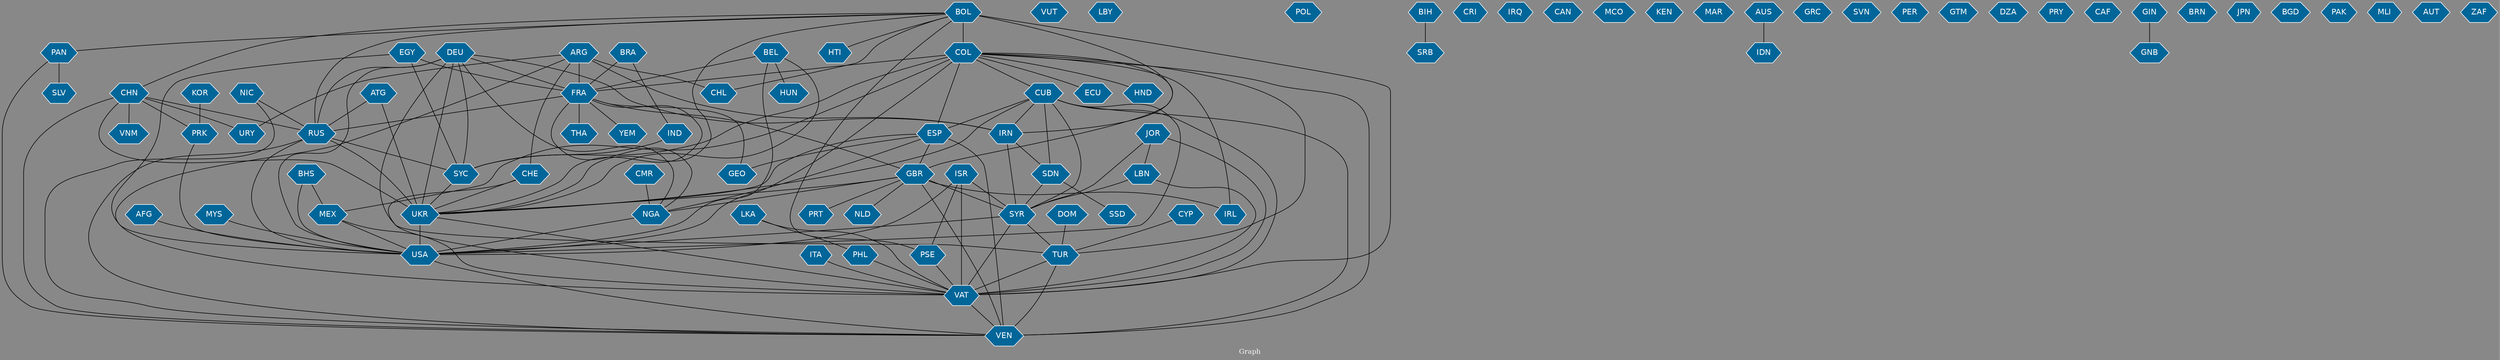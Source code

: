 // Countries together in item graph
graph {
	graph [bgcolor="#888888" fontcolor=white fontsize=12 label="Graph" outputorder=edgesfirst overlap=prism]
	node [color=white fillcolor="#006699" fontcolor=white fontname=Helvetica shape=hexagon style=filled]
	edge [arrowhead=open color=black fontcolor=white fontname=Courier fontsize=12]
		URY [label=URY]
		ARG [label=ARG]
		CUB [label=CUB]
		USA [label=USA]
		UKR [label=UKR]
		GBR [label=GBR]
		PAN [label=PAN]
		PRK [label=PRK]
		VUT [label=VUT]
		THA [label=THA]
		BRA [label=BRA]
		COL [label=COL]
		NGA [label=NGA]
		RUS [label=RUS]
		PRT [label=PRT]
		KOR [label=KOR]
		EGY [label=EGY]
		DEU [label=DEU]
		VEN [label=VEN]
		SYC [label=SYC]
		LBY [label=LBY]
		FRA [label=FRA]
		ESP [label=ESP]
		POL [label=POL]
		DOM [label=DOM]
		TUR [label=TUR]
		CHN [label=CHN]
		VAT [label=VAT]
		IRN [label=IRN]
		LBN [label=LBN]
		SRB [label=SRB]
		BIH [label=BIH]
		MEX [label=MEX]
		BOL [label=BOL]
		SSD [label=SSD]
		SDN [label=SDN]
		SYR [label=SYR]
		PSE [label=PSE]
		ECU [label=ECU]
		YEM [label=YEM]
		IRL [label=IRL]
		JOR [label=JOR]
		CRI [label=CRI]
		IRQ [label=IRQ]
		BEL [label=BEL]
		AFG [label=AFG]
		ISR [label=ISR]
		CAN [label=CAN]
		MCO [label=MCO]
		NLD [label=NLD]
		NIC [label=NIC]
		ITA [label=ITA]
		CHE [label=CHE]
		HUN [label=HUN]
		CHL [label=CHL]
		HTI [label=HTI]
		KEN [label=KEN]
		VNM [label=VNM]
		MAR [label=MAR]
		AUS [label=AUS]
		CYP [label=CYP]
		HND [label=HND]
		GRC [label=GRC]
		MYS [label=MYS]
		SVN [label=SVN]
		PER [label=PER]
		GTM [label=GTM]
		IND [label=IND]
		SLV [label=SLV]
		LKA [label=LKA]
		PHL [label=PHL]
		IDN [label=IDN]
		DZA [label=DZA]
		PRY [label=PRY]
		CAF [label=CAF]
		GEO [label=GEO]
		GNB [label=GNB]
		GIN [label=GIN]
		BRN [label=BRN]
		JPN [label=JPN]
		BGD [label=BGD]
		BHS [label=BHS]
		PAK [label=PAK]
		CMR [label=CMR]
		ATG [label=ATG]
		MLI [label=MLI]
		AUT [label=AUT]
		ZAF [label=ZAF]
			COL -- ESP [weight=1]
			COL -- ECU [weight=2]
			FRA -- RUS [weight=2]
			SYR -- TUR [weight=2]
			SYR -- VAT [weight=4]
			PHL -- VAT [weight=1]
			NIC -- RUS [weight=1]
			COL -- MEX [weight=1]
			CYP -- TUR [weight=1]
			MYS -- USA [weight=1]
			BIH -- SRB [weight=3]
			CUB -- USA [weight=9]
			JOR -- SYR [weight=2]
			GBR -- PRT [weight=1]
			AFG -- USA [weight=4]
			ARG -- VAT [weight=1]
			TUR -- VAT [weight=1]
			ESP -- UKR [weight=1]
			COL -- TUR [weight=1]
			PSE -- VAT [weight=3]
			BEL -- FRA [weight=1]
			CHN -- PRK [weight=2]
			BOL -- RUS [weight=2]
			NIC -- VEN [weight=1]
			FRA -- YEM [weight=1]
			SDN -- SSD [weight=5]
			CUB -- IRN [weight=1]
			BHS -- MEX [weight=1]
			ARG -- URY [weight=1]
			PRK -- USA [weight=1]
			EGY -- FRA [weight=1]
			FRA -- GEO [weight=1]
			KOR -- PRK [weight=1]
			BEL -- USA [weight=1]
			NGA -- USA [weight=5]
			DEU -- RUS [weight=5]
			BEL -- HUN [weight=1]
			COL -- CUB [weight=1]
			BOL -- COL [weight=8]
			ESP -- NGA [weight=1]
			COL -- FRA [weight=1]
			CUB -- SYR [weight=1]
			GBR -- VEN [weight=3]
			ARG -- IRN [weight=3]
			IRN -- SDN [weight=1]
			ISR -- VAT [weight=6]
			COL -- VEN [weight=5]
			ITA -- VAT [weight=3]
			EGY -- USA [weight=1]
			ATG -- RUS [weight=1]
			GBR -- IRL [weight=1]
			SYC -- UKR [weight=4]
			CHN -- VEN [weight=2]
			ARG -- FRA [weight=3]
			LBN -- SYR [weight=1]
			UKR -- USA [weight=8]
			ESP -- GEO [weight=1]
			ISR -- USA [weight=2]
			DEU -- SYC [weight=2]
			BOL -- PSE [weight=1]
			CUB -- VAT [weight=1]
			LKA -- VAT [weight=1]
			BOL -- VAT [weight=5]
			PAN -- VEN [weight=1]
			TUR -- VEN [weight=1]
			UKR -- VAT [weight=1]
			SDN -- SYR [weight=1]
			GBR -- SYR [weight=2]
			CMR -- NGA [weight=1]
			DEU -- FRA [weight=2]
			ISR -- PSE [weight=1]
			FRA -- GBR [weight=1]
			BOL -- PAN [weight=1]
			EGY -- SYC [weight=2]
			BOL -- CHN [weight=1]
			BOL -- IRN [weight=1]
			ESP -- VEN [weight=3]
			COL -- SYC [weight=2]
			JOR -- LBN [weight=1]
			CHN -- URY [weight=1]
			ARG -- CHL [weight=1]
			BOL -- HTI [weight=1]
			BOL -- UKR [weight=2]
			GIN -- GNB [weight=1]
			JOR -- VAT [weight=3]
			GBR -- NLD [weight=3]
			ATG -- UKR [weight=1]
			CHN -- UKR [weight=3]
			RUS -- UKR [weight=67]
			BOL -- CHL [weight=4]
			DOM -- TUR [weight=1]
			IND -- SYC [weight=1]
			CUB -- UKR [weight=1]
			ESP -- GBR [weight=1]
			CUB -- SDN [weight=1]
			MEX -- VAT [weight=1]
			DEU -- NGA [weight=1]
			VAT -- VEN [weight=1]
			RUS -- SYC [weight=1]
			BEL -- UKR [weight=1]
			LBN -- VAT [weight=1]
			BHS -- USA [weight=1]
			IRN -- SYR [weight=1]
			CUB -- VEN [weight=1]
			MEX -- USA [weight=1]
			ARG -- CHE [weight=1]
			SYR -- USA [weight=2]
			DEU -- UKR [weight=8]
			RUS -- VEN [weight=3]
			BRA -- FRA [weight=1]
			PAN -- SLV [weight=1]
			ISR -- SYR [weight=1]
			CHE -- VAT [weight=1]
			AUS -- IDN [weight=1]
			COL -- IRL [weight=1]
			FRA -- THA [weight=1]
			DEU -- TUR [weight=2]
			GBR -- UKR [weight=1]
			DEU -- IRN [weight=1]
			CHN -- RUS [weight=8]
			RUS -- USA [weight=3]
			CHE -- UKR [weight=1]
			DEU -- USA [weight=4]
			USA -- VEN [weight=2]
			GBR -- NGA [weight=2]
			FRA -- NGA [weight=2]
			COL -- USA [weight=1]
			CHN -- VNM [weight=2]
			COL -- GBR [weight=1]
			BRA -- IND [weight=1]
			FRA -- UKR [weight=2]
			LKA -- PHL [weight=1]
			CUB -- ESP [weight=1]
			COL -- HND [weight=1]
}